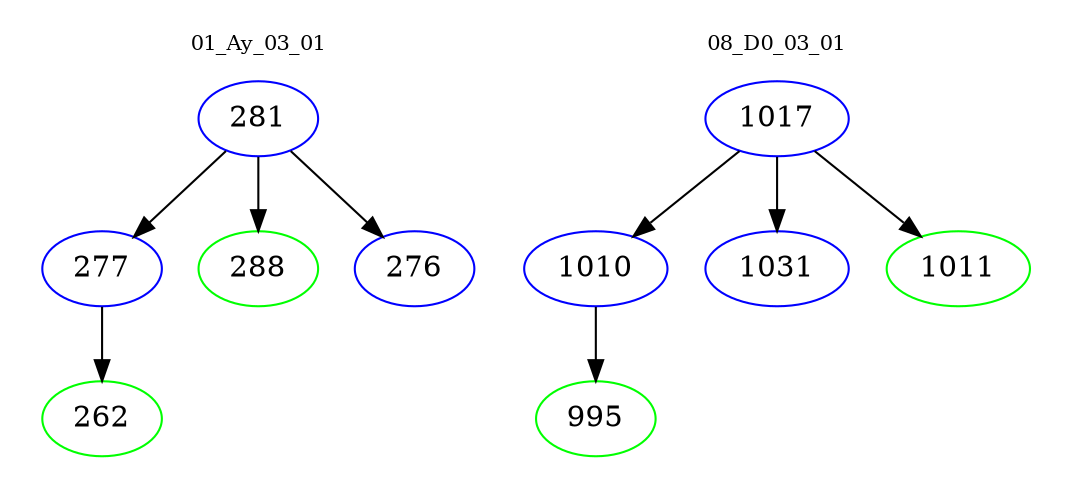 digraph{
subgraph cluster_0 {
color = white
label = "01_Ay_03_01";
fontsize=10;
T0_281 [label="281", color="blue"]
T0_281 -> T0_277 [color="black"]
T0_277 [label="277", color="blue"]
T0_277 -> T0_262 [color="black"]
T0_262 [label="262", color="green"]
T0_281 -> T0_288 [color="black"]
T0_288 [label="288", color="green"]
T0_281 -> T0_276 [color="black"]
T0_276 [label="276", color="blue"]
}
subgraph cluster_1 {
color = white
label = "08_D0_03_01";
fontsize=10;
T1_1017 [label="1017", color="blue"]
T1_1017 -> T1_1010 [color="black"]
T1_1010 [label="1010", color="blue"]
T1_1010 -> T1_995 [color="black"]
T1_995 [label="995", color="green"]
T1_1017 -> T1_1031 [color="black"]
T1_1031 [label="1031", color="blue"]
T1_1017 -> T1_1011 [color="black"]
T1_1011 [label="1011", color="green"]
}
}

